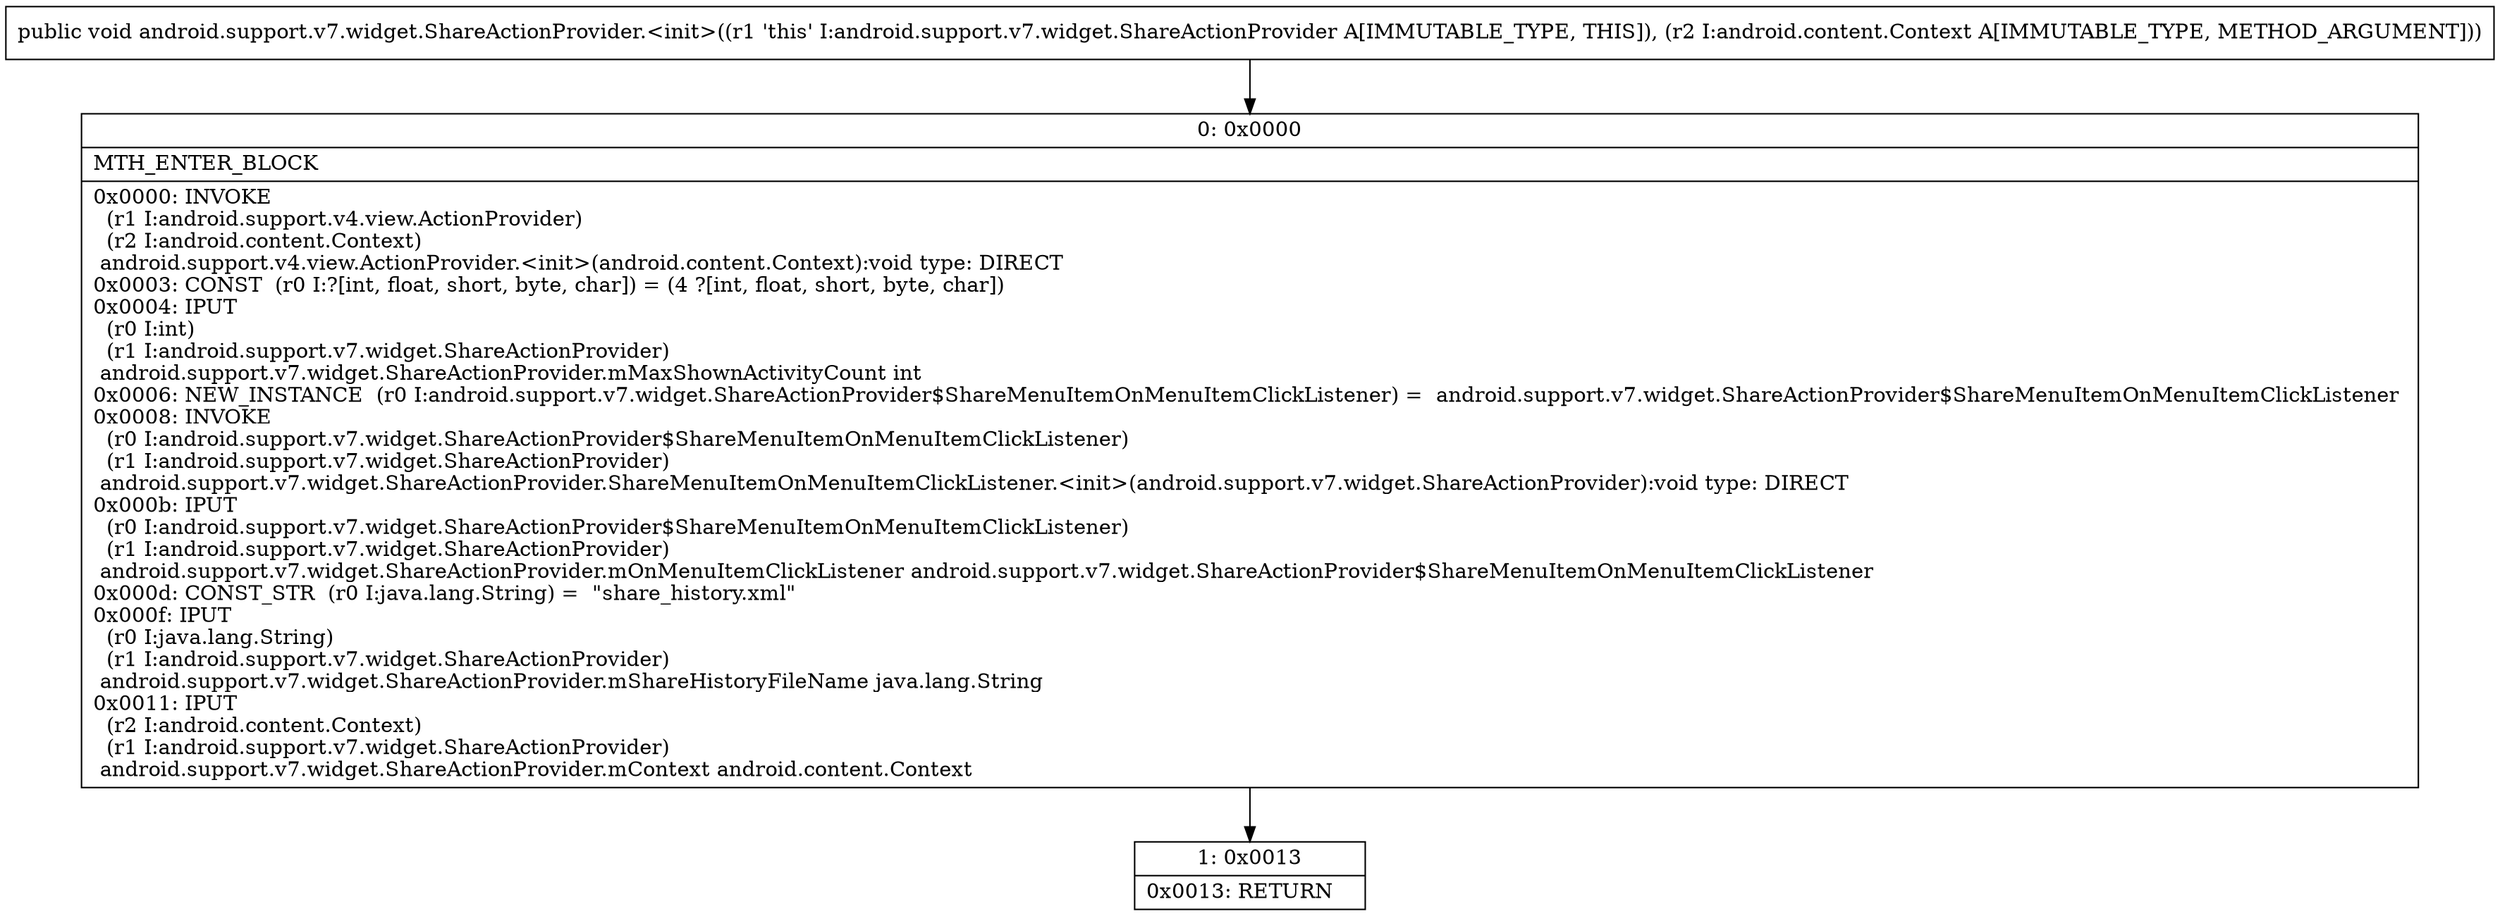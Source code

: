 digraph "CFG forandroid.support.v7.widget.ShareActionProvider.\<init\>(Landroid\/content\/Context;)V" {
Node_0 [shape=record,label="{0\:\ 0x0000|MTH_ENTER_BLOCK\l|0x0000: INVOKE  \l  (r1 I:android.support.v4.view.ActionProvider)\l  (r2 I:android.content.Context)\l android.support.v4.view.ActionProvider.\<init\>(android.content.Context):void type: DIRECT \l0x0003: CONST  (r0 I:?[int, float, short, byte, char]) = (4 ?[int, float, short, byte, char]) \l0x0004: IPUT  \l  (r0 I:int)\l  (r1 I:android.support.v7.widget.ShareActionProvider)\l android.support.v7.widget.ShareActionProvider.mMaxShownActivityCount int \l0x0006: NEW_INSTANCE  (r0 I:android.support.v7.widget.ShareActionProvider$ShareMenuItemOnMenuItemClickListener) =  android.support.v7.widget.ShareActionProvider$ShareMenuItemOnMenuItemClickListener \l0x0008: INVOKE  \l  (r0 I:android.support.v7.widget.ShareActionProvider$ShareMenuItemOnMenuItemClickListener)\l  (r1 I:android.support.v7.widget.ShareActionProvider)\l android.support.v7.widget.ShareActionProvider.ShareMenuItemOnMenuItemClickListener.\<init\>(android.support.v7.widget.ShareActionProvider):void type: DIRECT \l0x000b: IPUT  \l  (r0 I:android.support.v7.widget.ShareActionProvider$ShareMenuItemOnMenuItemClickListener)\l  (r1 I:android.support.v7.widget.ShareActionProvider)\l android.support.v7.widget.ShareActionProvider.mOnMenuItemClickListener android.support.v7.widget.ShareActionProvider$ShareMenuItemOnMenuItemClickListener \l0x000d: CONST_STR  (r0 I:java.lang.String) =  \"share_history.xml\" \l0x000f: IPUT  \l  (r0 I:java.lang.String)\l  (r1 I:android.support.v7.widget.ShareActionProvider)\l android.support.v7.widget.ShareActionProvider.mShareHistoryFileName java.lang.String \l0x0011: IPUT  \l  (r2 I:android.content.Context)\l  (r1 I:android.support.v7.widget.ShareActionProvider)\l android.support.v7.widget.ShareActionProvider.mContext android.content.Context \l}"];
Node_1 [shape=record,label="{1\:\ 0x0013|0x0013: RETURN   \l}"];
MethodNode[shape=record,label="{public void android.support.v7.widget.ShareActionProvider.\<init\>((r1 'this' I:android.support.v7.widget.ShareActionProvider A[IMMUTABLE_TYPE, THIS]), (r2 I:android.content.Context A[IMMUTABLE_TYPE, METHOD_ARGUMENT])) }"];
MethodNode -> Node_0;
Node_0 -> Node_1;
}

